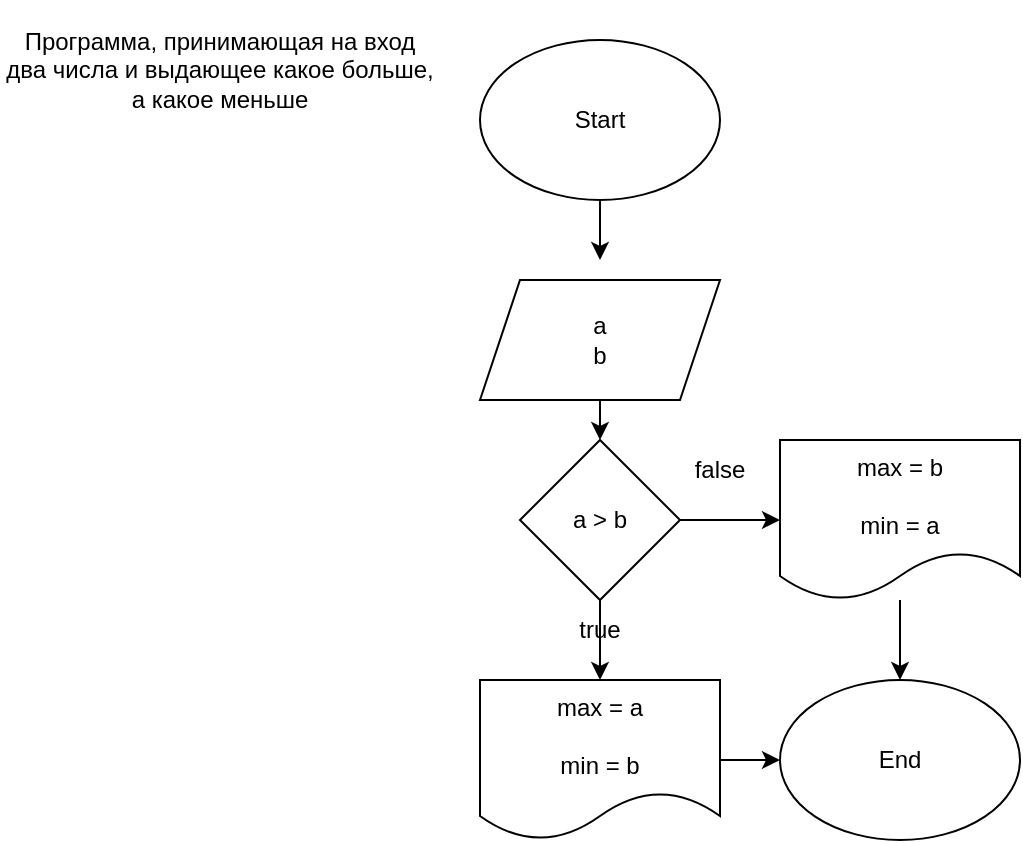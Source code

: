 <mxfile>
    <diagram id="gbr85x8RedJkj8X-gmFc" name="Page-1">
        <mxGraphModel dx="834" dy="355" grid="1" gridSize="10" guides="1" tooltips="1" connect="1" arrows="1" fold="1" page="1" pageScale="1" pageWidth="850" pageHeight="1100" math="0" shadow="0">
            <root>
                <mxCell id="0"/>
                <mxCell id="1" parent="0"/>
                <mxCell id="7" value="" style="edgeStyle=none;html=1;" edge="1" parent="1" source="2">
                    <mxGeometry relative="1" as="geometry">
                        <mxPoint x="310" y="140" as="targetPoint"/>
                    </mxGeometry>
                </mxCell>
                <mxCell id="2" value="Start" style="ellipse;whiteSpace=wrap;html=1;" vertex="1" parent="1">
                    <mxGeometry x="250" y="30" width="120" height="80" as="geometry"/>
                </mxCell>
                <mxCell id="3" value="Программа, принимающая на вход два числа и выдающее какое больше, а какое меньше" style="text;html=1;strokeColor=none;fillColor=none;align=center;verticalAlign=middle;whiteSpace=wrap;rounded=0;" vertex="1" parent="1">
                    <mxGeometry x="10" y="10" width="220" height="70" as="geometry"/>
                </mxCell>
                <mxCell id="8" value="" style="edgeStyle=none;html=1;" edge="1" parent="1" target="5">
                    <mxGeometry relative="1" as="geometry">
                        <mxPoint x="310" y="200" as="sourcePoint"/>
                    </mxGeometry>
                </mxCell>
                <mxCell id="9" value="" style="edgeStyle=none;html=1;" edge="1" parent="1" source="5" target="6">
                    <mxGeometry relative="1" as="geometry"/>
                </mxCell>
                <mxCell id="13" value="" style="edgeStyle=none;html=1;" edge="1" parent="1" source="5" target="11">
                    <mxGeometry relative="1" as="geometry"/>
                </mxCell>
                <mxCell id="5" value="a &amp;gt; b" style="rhombus;whiteSpace=wrap;html=1;" vertex="1" parent="1">
                    <mxGeometry x="270" y="230" width="80" height="80" as="geometry"/>
                </mxCell>
                <mxCell id="15" value="" style="edgeStyle=none;html=1;" edge="1" parent="1" source="6" target="12">
                    <mxGeometry relative="1" as="geometry"/>
                </mxCell>
                <mxCell id="6" value="max = a&lt;br&gt;&lt;br&gt;min = b" style="shape=document;whiteSpace=wrap;html=1;boundedLbl=1;" vertex="1" parent="1">
                    <mxGeometry x="250" y="350" width="120" height="80" as="geometry"/>
                </mxCell>
                <mxCell id="10" value="true" style="text;html=1;strokeColor=none;fillColor=none;align=center;verticalAlign=middle;whiteSpace=wrap;rounded=0;" vertex="1" parent="1">
                    <mxGeometry x="280" y="310" width="60" height="30" as="geometry"/>
                </mxCell>
                <mxCell id="14" value="" style="edgeStyle=none;html=1;" edge="1" parent="1" source="11" target="12">
                    <mxGeometry relative="1" as="geometry"/>
                </mxCell>
                <mxCell id="11" value="max = b&lt;br&gt;&lt;br&gt;min = a" style="shape=document;whiteSpace=wrap;html=1;boundedLbl=1;" vertex="1" parent="1">
                    <mxGeometry x="400" y="230" width="120" height="80" as="geometry"/>
                </mxCell>
                <mxCell id="12" value="End" style="ellipse;whiteSpace=wrap;html=1;" vertex="1" parent="1">
                    <mxGeometry x="400" y="350" width="120" height="80" as="geometry"/>
                </mxCell>
                <mxCell id="16" value="false" style="text;html=1;strokeColor=none;fillColor=none;align=center;verticalAlign=middle;whiteSpace=wrap;rounded=0;" vertex="1" parent="1">
                    <mxGeometry x="340" y="230" width="60" height="30" as="geometry"/>
                </mxCell>
                <mxCell id="17" value="a&lt;br&gt;b" style="shape=parallelogram;perimeter=parallelogramPerimeter;whiteSpace=wrap;html=1;fixedSize=1;" vertex="1" parent="1">
                    <mxGeometry x="250" y="150" width="120" height="60" as="geometry"/>
                </mxCell>
            </root>
        </mxGraphModel>
    </diagram>
</mxfile>